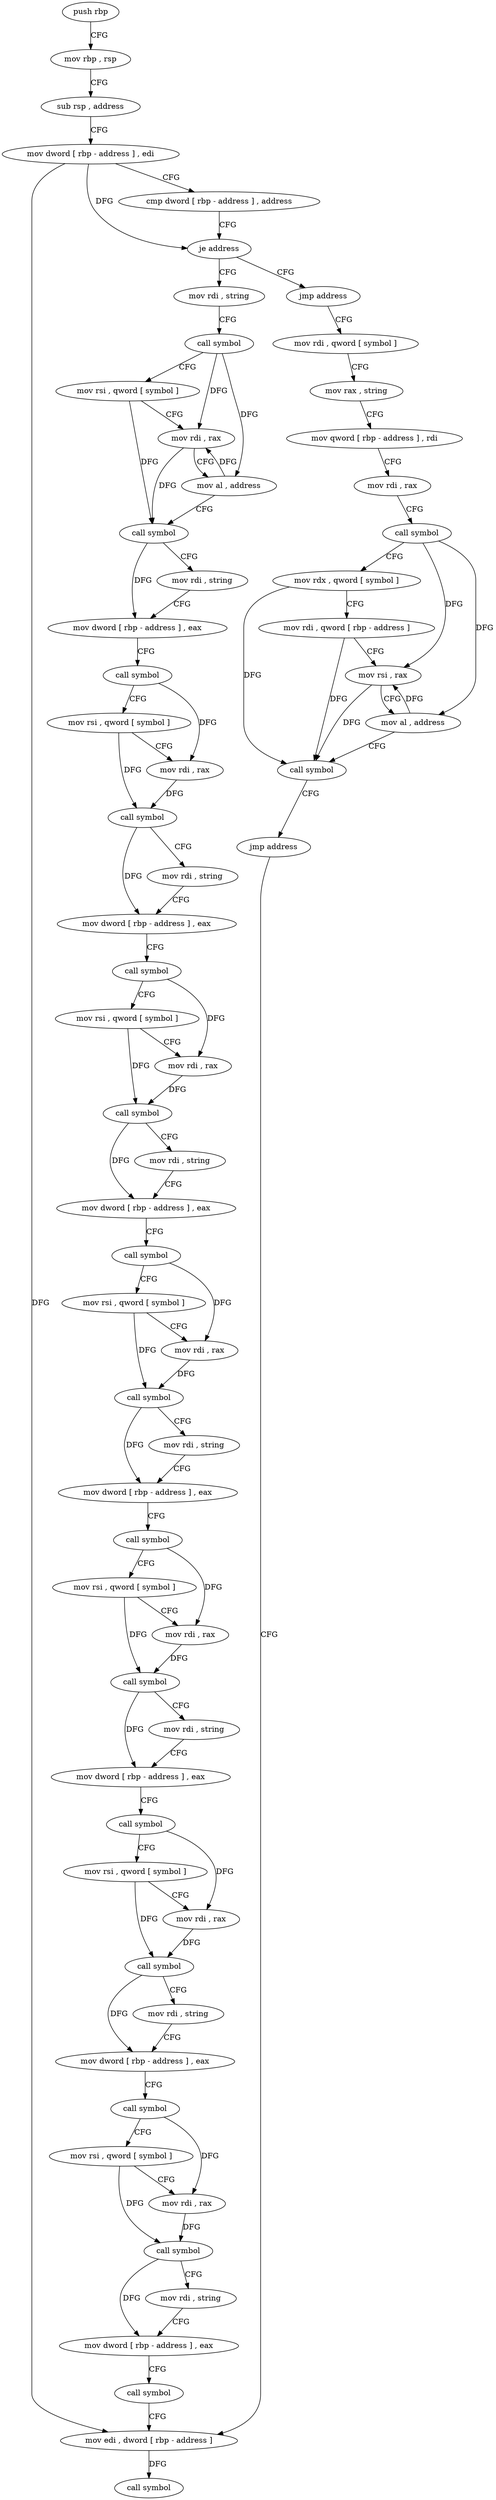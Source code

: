 digraph "func" {
"4200080" [label = "push rbp" ]
"4200081" [label = "mov rbp , rsp" ]
"4200084" [label = "sub rsp , address" ]
"4200088" [label = "mov dword [ rbp - address ] , edi" ]
"4200091" [label = "cmp dword [ rbp - address ] , address" ]
"4200095" [label = "je address" ]
"4200163" [label = "mov rdi , string" ]
"4200101" [label = "jmp address" ]
"4200173" [label = "call symbol" ]
"4200178" [label = "mov rsi , qword [ symbol ]" ]
"4200186" [label = "mov rdi , rax" ]
"4200189" [label = "mov al , address" ]
"4200191" [label = "call symbol" ]
"4200196" [label = "mov rdi , string" ]
"4200206" [label = "mov dword [ rbp - address ] , eax" ]
"4200209" [label = "call symbol" ]
"4200214" [label = "mov rsi , qword [ symbol ]" ]
"4200222" [label = "mov rdi , rax" ]
"4200225" [label = "call symbol" ]
"4200230" [label = "mov rdi , string" ]
"4200240" [label = "mov dword [ rbp - address ] , eax" ]
"4200243" [label = "call symbol" ]
"4200248" [label = "mov rsi , qword [ symbol ]" ]
"4200256" [label = "mov rdi , rax" ]
"4200259" [label = "call symbol" ]
"4200264" [label = "mov rdi , string" ]
"4200274" [label = "mov dword [ rbp - address ] , eax" ]
"4200277" [label = "call symbol" ]
"4200282" [label = "mov rsi , qword [ symbol ]" ]
"4200290" [label = "mov rdi , rax" ]
"4200293" [label = "call symbol" ]
"4200298" [label = "mov rdi , string" ]
"4200308" [label = "mov dword [ rbp - address ] , eax" ]
"4200311" [label = "call symbol" ]
"4200316" [label = "mov rsi , qword [ symbol ]" ]
"4200324" [label = "mov rdi , rax" ]
"4200327" [label = "call symbol" ]
"4200332" [label = "mov rdi , string" ]
"4200342" [label = "mov dword [ rbp - address ] , eax" ]
"4200345" [label = "call symbol" ]
"4200350" [label = "mov rsi , qword [ symbol ]" ]
"4200358" [label = "mov rdi , rax" ]
"4200361" [label = "call symbol" ]
"4200366" [label = "mov rdi , string" ]
"4200376" [label = "mov dword [ rbp - address ] , eax" ]
"4200379" [label = "call symbol" ]
"4200384" [label = "mov rsi , qword [ symbol ]" ]
"4200392" [label = "mov rdi , rax" ]
"4200395" [label = "call symbol" ]
"4200400" [label = "mov rdi , string" ]
"4200410" [label = "mov dword [ rbp - address ] , eax" ]
"4200413" [label = "call symbol" ]
"4200418" [label = "mov edi , dword [ rbp - address ]" ]
"4200106" [label = "mov rdi , qword [ symbol ]" ]
"4200114" [label = "mov rax , string" ]
"4200124" [label = "mov qword [ rbp - address ] , rdi" ]
"4200128" [label = "mov rdi , rax" ]
"4200131" [label = "call symbol" ]
"4200136" [label = "mov rdx , qword [ symbol ]" ]
"4200144" [label = "mov rdi , qword [ rbp - address ]" ]
"4200148" [label = "mov rsi , rax" ]
"4200151" [label = "mov al , address" ]
"4200153" [label = "call symbol" ]
"4200158" [label = "jmp address" ]
"4200421" [label = "call symbol" ]
"4200080" -> "4200081" [ label = "CFG" ]
"4200081" -> "4200084" [ label = "CFG" ]
"4200084" -> "4200088" [ label = "CFG" ]
"4200088" -> "4200091" [ label = "CFG" ]
"4200088" -> "4200095" [ label = "DFG" ]
"4200088" -> "4200418" [ label = "DFG" ]
"4200091" -> "4200095" [ label = "CFG" ]
"4200095" -> "4200163" [ label = "CFG" ]
"4200095" -> "4200101" [ label = "CFG" ]
"4200163" -> "4200173" [ label = "CFG" ]
"4200101" -> "4200106" [ label = "CFG" ]
"4200173" -> "4200178" [ label = "CFG" ]
"4200173" -> "4200186" [ label = "DFG" ]
"4200173" -> "4200189" [ label = "DFG" ]
"4200178" -> "4200186" [ label = "CFG" ]
"4200178" -> "4200191" [ label = "DFG" ]
"4200186" -> "4200189" [ label = "CFG" ]
"4200186" -> "4200191" [ label = "DFG" ]
"4200189" -> "4200191" [ label = "CFG" ]
"4200189" -> "4200186" [ label = "DFG" ]
"4200191" -> "4200196" [ label = "CFG" ]
"4200191" -> "4200206" [ label = "DFG" ]
"4200196" -> "4200206" [ label = "CFG" ]
"4200206" -> "4200209" [ label = "CFG" ]
"4200209" -> "4200214" [ label = "CFG" ]
"4200209" -> "4200222" [ label = "DFG" ]
"4200214" -> "4200222" [ label = "CFG" ]
"4200214" -> "4200225" [ label = "DFG" ]
"4200222" -> "4200225" [ label = "DFG" ]
"4200225" -> "4200230" [ label = "CFG" ]
"4200225" -> "4200240" [ label = "DFG" ]
"4200230" -> "4200240" [ label = "CFG" ]
"4200240" -> "4200243" [ label = "CFG" ]
"4200243" -> "4200248" [ label = "CFG" ]
"4200243" -> "4200256" [ label = "DFG" ]
"4200248" -> "4200256" [ label = "CFG" ]
"4200248" -> "4200259" [ label = "DFG" ]
"4200256" -> "4200259" [ label = "DFG" ]
"4200259" -> "4200264" [ label = "CFG" ]
"4200259" -> "4200274" [ label = "DFG" ]
"4200264" -> "4200274" [ label = "CFG" ]
"4200274" -> "4200277" [ label = "CFG" ]
"4200277" -> "4200282" [ label = "CFG" ]
"4200277" -> "4200290" [ label = "DFG" ]
"4200282" -> "4200290" [ label = "CFG" ]
"4200282" -> "4200293" [ label = "DFG" ]
"4200290" -> "4200293" [ label = "DFG" ]
"4200293" -> "4200298" [ label = "CFG" ]
"4200293" -> "4200308" [ label = "DFG" ]
"4200298" -> "4200308" [ label = "CFG" ]
"4200308" -> "4200311" [ label = "CFG" ]
"4200311" -> "4200316" [ label = "CFG" ]
"4200311" -> "4200324" [ label = "DFG" ]
"4200316" -> "4200324" [ label = "CFG" ]
"4200316" -> "4200327" [ label = "DFG" ]
"4200324" -> "4200327" [ label = "DFG" ]
"4200327" -> "4200332" [ label = "CFG" ]
"4200327" -> "4200342" [ label = "DFG" ]
"4200332" -> "4200342" [ label = "CFG" ]
"4200342" -> "4200345" [ label = "CFG" ]
"4200345" -> "4200350" [ label = "CFG" ]
"4200345" -> "4200358" [ label = "DFG" ]
"4200350" -> "4200358" [ label = "CFG" ]
"4200350" -> "4200361" [ label = "DFG" ]
"4200358" -> "4200361" [ label = "DFG" ]
"4200361" -> "4200366" [ label = "CFG" ]
"4200361" -> "4200376" [ label = "DFG" ]
"4200366" -> "4200376" [ label = "CFG" ]
"4200376" -> "4200379" [ label = "CFG" ]
"4200379" -> "4200384" [ label = "CFG" ]
"4200379" -> "4200392" [ label = "DFG" ]
"4200384" -> "4200392" [ label = "CFG" ]
"4200384" -> "4200395" [ label = "DFG" ]
"4200392" -> "4200395" [ label = "DFG" ]
"4200395" -> "4200400" [ label = "CFG" ]
"4200395" -> "4200410" [ label = "DFG" ]
"4200400" -> "4200410" [ label = "CFG" ]
"4200410" -> "4200413" [ label = "CFG" ]
"4200413" -> "4200418" [ label = "CFG" ]
"4200418" -> "4200421" [ label = "DFG" ]
"4200106" -> "4200114" [ label = "CFG" ]
"4200114" -> "4200124" [ label = "CFG" ]
"4200124" -> "4200128" [ label = "CFG" ]
"4200128" -> "4200131" [ label = "CFG" ]
"4200131" -> "4200136" [ label = "CFG" ]
"4200131" -> "4200148" [ label = "DFG" ]
"4200131" -> "4200151" [ label = "DFG" ]
"4200136" -> "4200144" [ label = "CFG" ]
"4200136" -> "4200153" [ label = "DFG" ]
"4200144" -> "4200148" [ label = "CFG" ]
"4200144" -> "4200153" [ label = "DFG" ]
"4200148" -> "4200151" [ label = "CFG" ]
"4200148" -> "4200153" [ label = "DFG" ]
"4200151" -> "4200153" [ label = "CFG" ]
"4200151" -> "4200148" [ label = "DFG" ]
"4200153" -> "4200158" [ label = "CFG" ]
"4200158" -> "4200418" [ label = "CFG" ]
}
